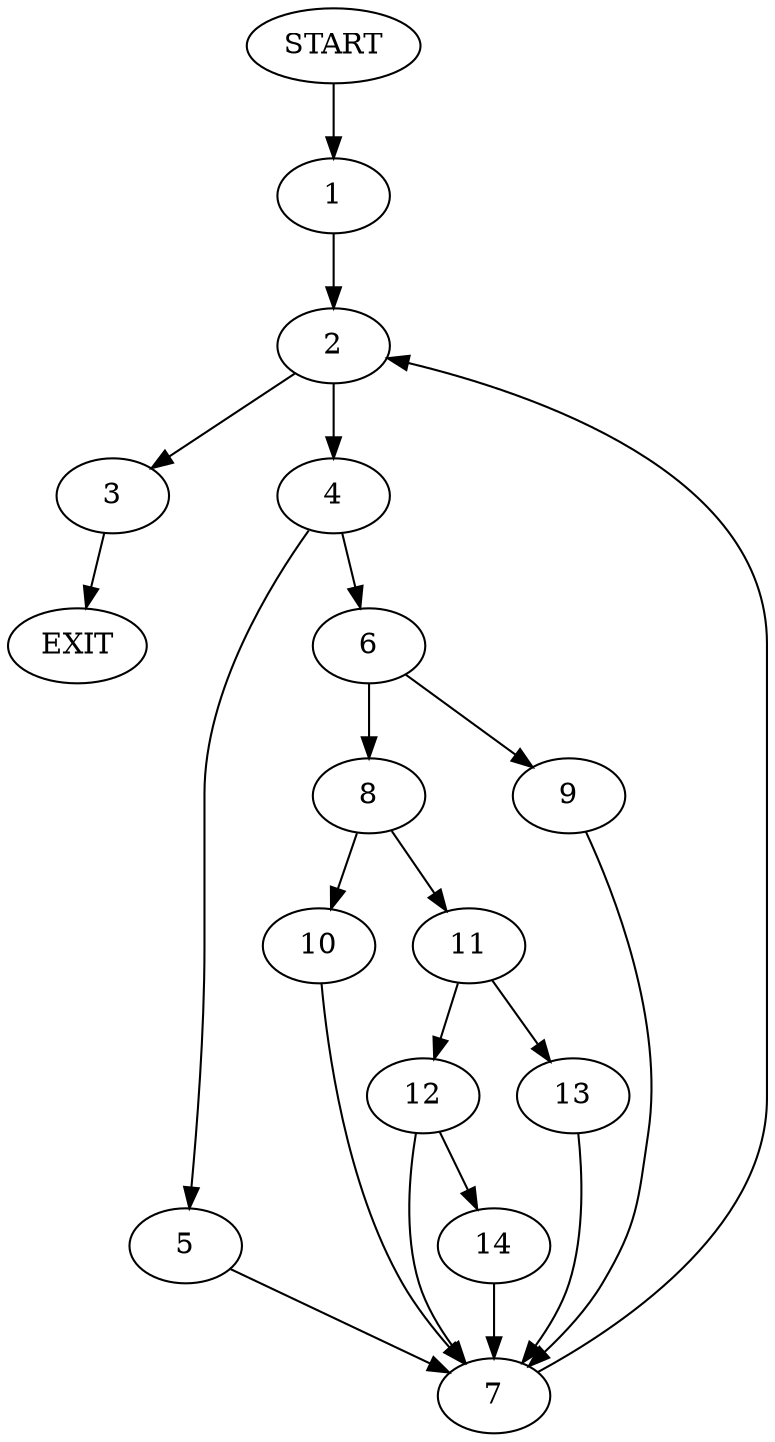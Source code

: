 digraph {
0 [label="START"]
15 [label="EXIT"]
0 -> 1
1 -> 2
2 -> 3
2 -> 4
4 -> 5
4 -> 6
3 -> 15
5 -> 7
6 -> 8
6 -> 9
7 -> 2
9 -> 7
8 -> 10
8 -> 11
11 -> 12
11 -> 13
10 -> 7
13 -> 7
12 -> 7
12 -> 14
14 -> 7
}
